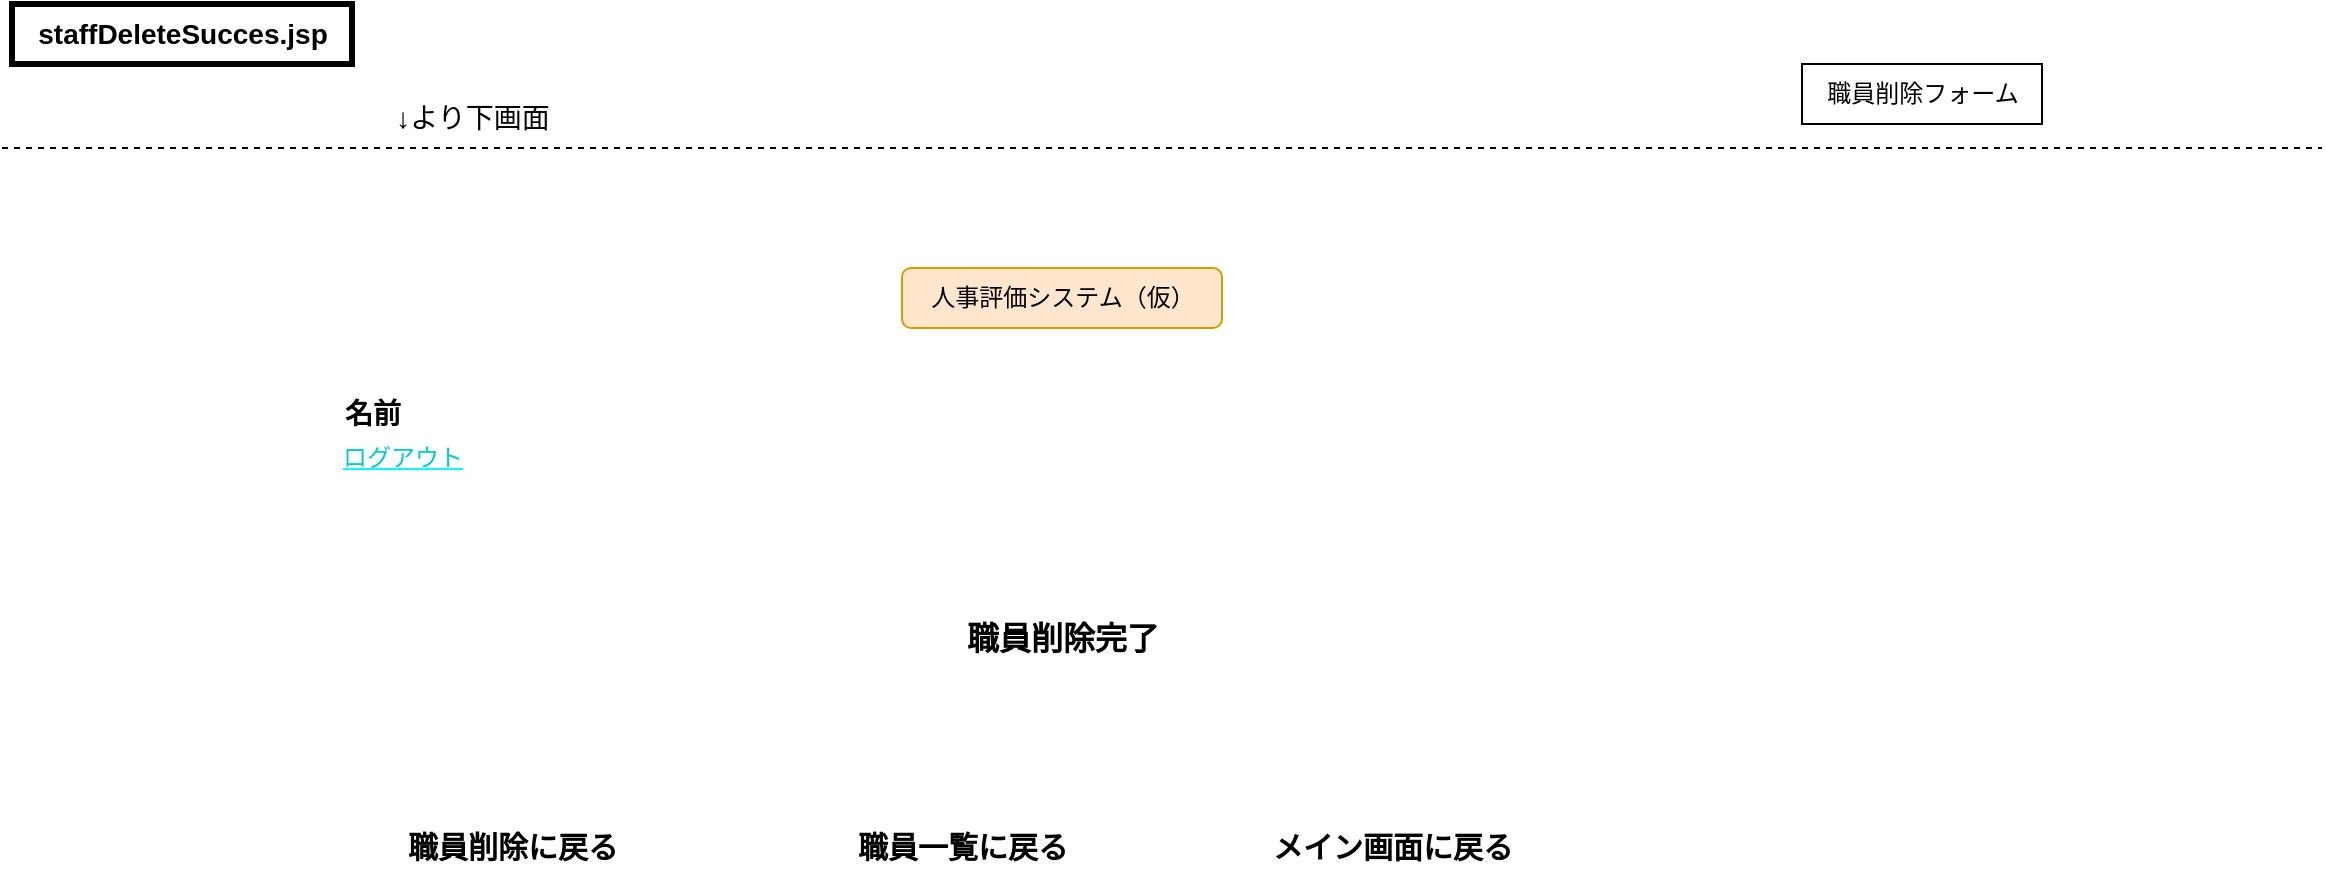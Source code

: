 <mxfile>
    <diagram id="myyLHB51UO-aXW6WOLaH" name="ページ1">
        <mxGraphModel dx="1386" dy="787" grid="1" gridSize="10" guides="1" tooltips="1" connect="1" arrows="1" fold="1" page="1" pageScale="1" pageWidth="1169" pageHeight="827" math="0" shadow="0">
            <root>
                <mxCell id="0"/>
                <mxCell id="1" parent="0"/>
                <mxCell id="2" value="&lt;span style=&quot;font-size: 14px;&quot;&gt;&lt;b&gt;staffDeleteSucces.jsp&lt;/b&gt;&lt;/span&gt;" style="text;html=1;align=center;verticalAlign=middle;resizable=0;points=[];autosize=1;strokeColor=default;fillColor=none;strokeWidth=3;" parent="1" vertex="1">
                    <mxGeometry x="5" y="8" width="170" height="30" as="geometry"/>
                </mxCell>
                <mxCell id="3" value="" style="endArrow=none;dashed=1;html=1;" parent="1" edge="1">
                    <mxGeometry width="50" height="50" relative="1" as="geometry">
                        <mxPoint y="80" as="sourcePoint"/>
                        <mxPoint x="1160" y="80" as="targetPoint"/>
                    </mxGeometry>
                </mxCell>
                <mxCell id="4" value="&lt;font style=&quot;font-size: 14px;&quot;&gt;↓より下画面&lt;/font&gt;" style="text;html=1;align=center;verticalAlign=middle;resizable=0;points=[];autosize=1;strokeColor=none;fillColor=none;" parent="1" vertex="1">
                    <mxGeometry x="185" y="50" width="100" height="30" as="geometry"/>
                </mxCell>
                <mxCell id="6" value="人事評価システム（仮）" style="text;html=1;align=center;verticalAlign=middle;resizable=0;points=[];autosize=1;strokeColor=#d79b00;fillColor=#ffe6cc;labelBackgroundColor=none;rounded=1;" parent="1" vertex="1">
                    <mxGeometry x="450" y="140" width="160" height="30" as="geometry"/>
                </mxCell>
                <mxCell id="26" value="&lt;b&gt;&lt;font style=&quot;font-size: 14px;&quot;&gt;名前&lt;/font&gt;&lt;/b&gt;" style="text;html=1;align=center;verticalAlign=middle;resizable=0;points=[];autosize=1;strokeColor=none;fillColor=none;" parent="1" vertex="1">
                    <mxGeometry x="160" y="198" width="50" height="30" as="geometry"/>
                </mxCell>
                <mxCell id="28" value="職員削除フォーム" style="text;html=1;align=center;verticalAlign=middle;resizable=0;points=[];autosize=1;strokeColor=default;fillColor=none;" parent="1" vertex="1">
                    <mxGeometry x="900" y="38" width="120" height="30" as="geometry"/>
                </mxCell>
                <mxCell id="48" value="&lt;u&gt;&lt;font style=&quot;color: rgb(0, 204, 204);&quot;&gt;ログアウト&lt;/font&gt;&lt;/u&gt;" style="text;html=1;align=center;verticalAlign=middle;resizable=0;points=[];autosize=1;fontColor=#00FFFF;" parent="1" vertex="1">
                    <mxGeometry x="160" y="220" width="80" height="30" as="geometry"/>
                </mxCell>
                <mxCell id="102" value="&lt;b&gt;&lt;font style=&quot;font-size: 16px;&quot;&gt;職員削除完了&lt;/font&gt;&lt;/b&gt;" style="text;html=1;align=center;verticalAlign=middle;resizable=0;points=[];autosize=1;strokeColor=none;fillColor=none;" parent="1" vertex="1">
                    <mxGeometry x="470" y="310" width="120" height="30" as="geometry"/>
                </mxCell>
                <mxCell id="103" value="&lt;font style=&quot;font-size: 15px;&quot;&gt;&lt;b&gt;職員一覧に戻る&lt;/b&gt;&lt;/font&gt;" style="text;html=1;align=center;verticalAlign=middle;resizable=0;points=[];autosize=1;strokeColor=none;fillColor=none;" parent="1" vertex="1">
                    <mxGeometry x="415" y="414" width="130" height="30" as="geometry"/>
                </mxCell>
                <mxCell id="104" value="&lt;span style=&quot;font-size: 15px;&quot;&gt;&lt;b&gt;メイン画面に戻る&lt;/b&gt;&lt;/span&gt;" style="text;html=1;align=center;verticalAlign=middle;resizable=0;points=[];autosize=1;strokeColor=none;fillColor=none;" parent="1" vertex="1">
                    <mxGeometry x="625" y="414" width="140" height="30" as="geometry"/>
                </mxCell>
                <mxCell id="105" value="&lt;font style=&quot;font-size: 15px;&quot;&gt;&lt;b&gt;職員削除に戻る&lt;/b&gt;&lt;/font&gt;" style="text;html=1;align=center;verticalAlign=middle;resizable=0;points=[];autosize=1;strokeColor=none;fillColor=none;" parent="1" vertex="1">
                    <mxGeometry x="190" y="414" width="130" height="30" as="geometry"/>
                </mxCell>
            </root>
        </mxGraphModel>
    </diagram>
</mxfile>